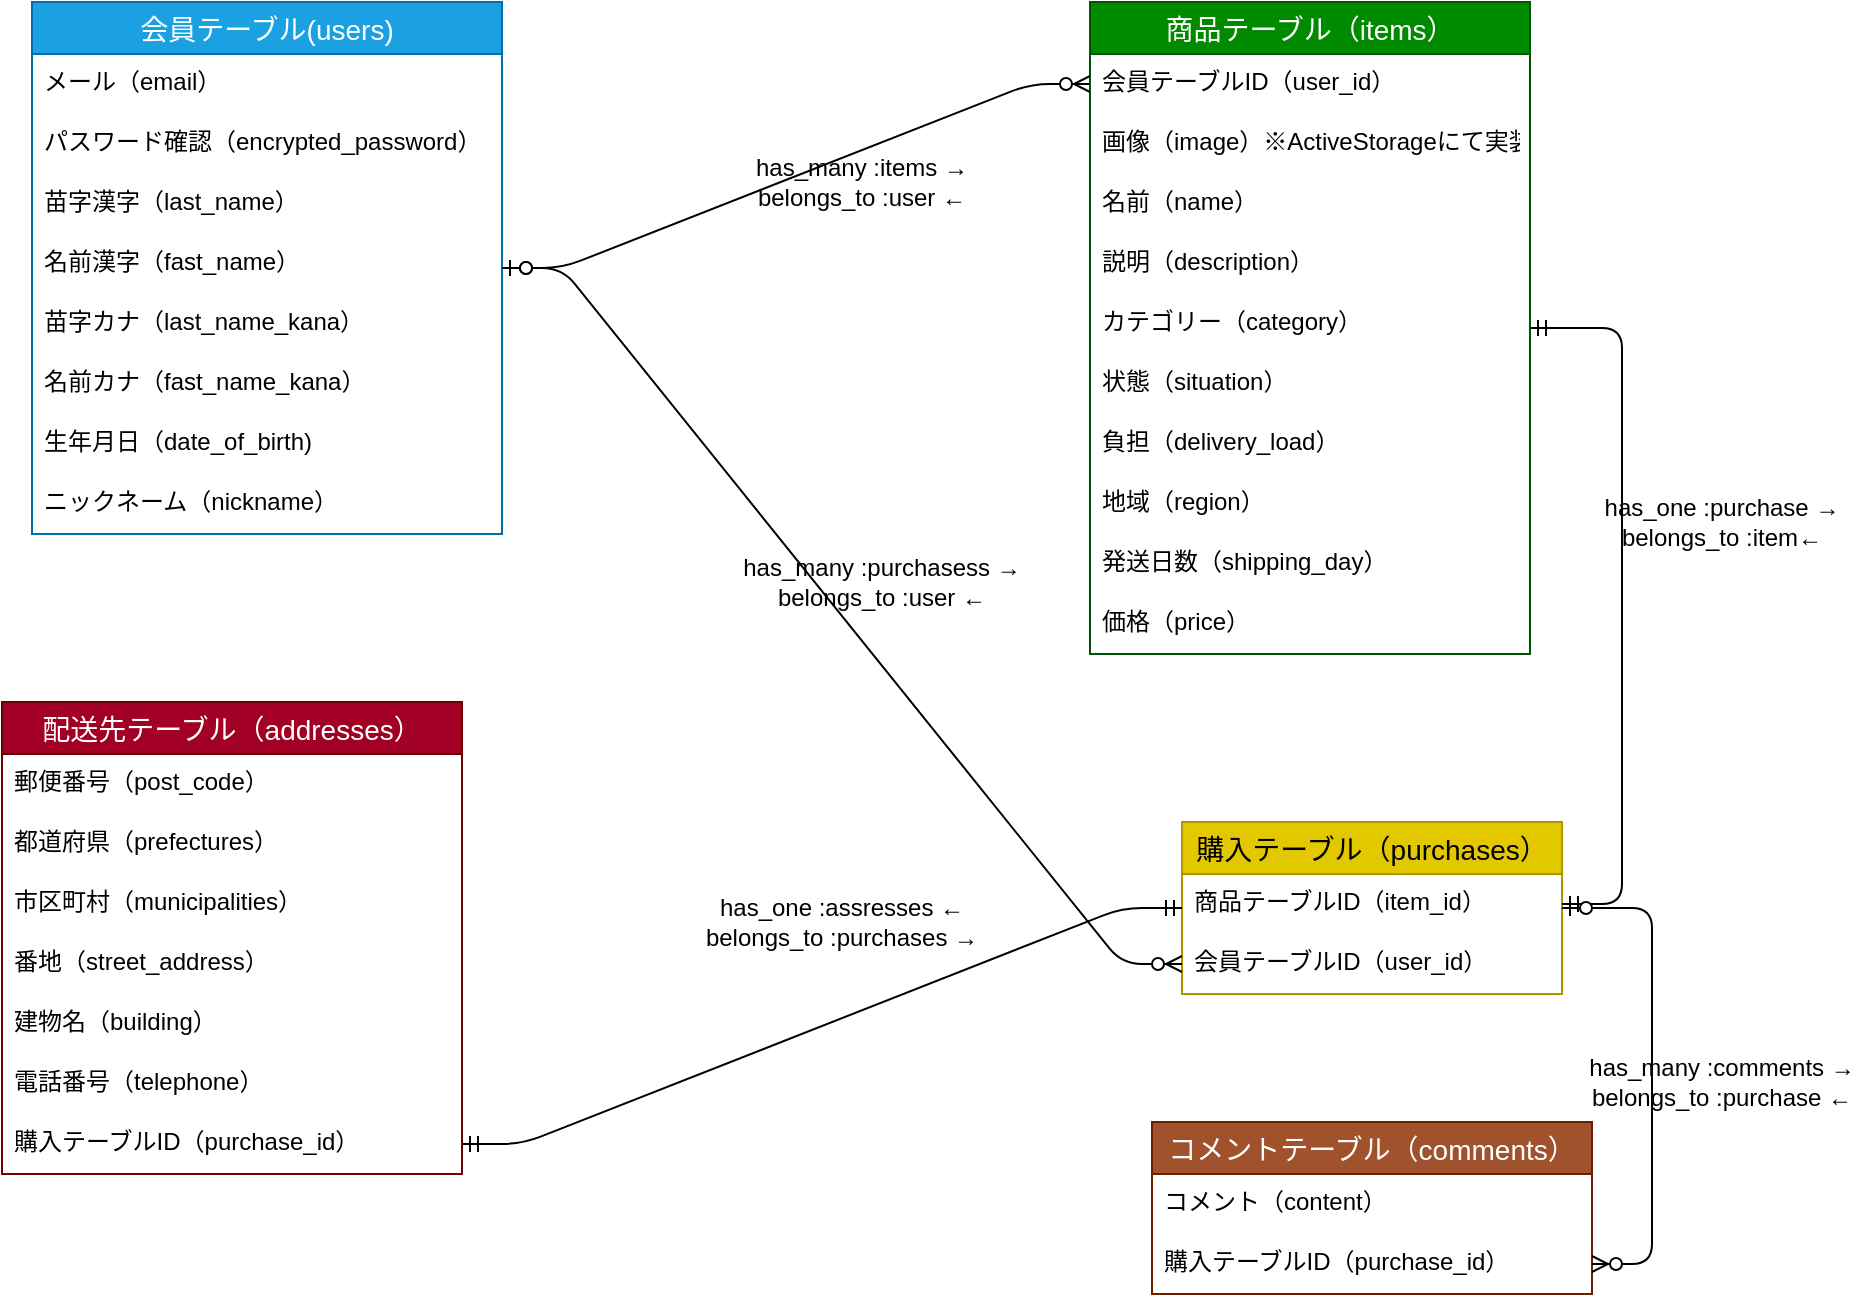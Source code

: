 <mxfile>
    <diagram id="WV8SqFQ2a9lmP5pnfqUK" name="ページ1">
        <mxGraphModel dx="1477" dy="732" grid="1" gridSize="10" guides="1" tooltips="1" connect="1" arrows="1" fold="1" page="0" pageScale="1" pageWidth="827" pageHeight="1169" background="none" math="0" shadow="0">
            <root>
                <mxCell id="0"/>
                <mxCell id="1" parent="0"/>
                <mxCell id="2" value="会員テーブル(users)" style="swimlane;fontStyle=0;childLayout=stackLayout;horizontal=1;startSize=26;horizontalStack=0;resizeParent=1;resizeParentMax=0;resizeLast=0;collapsible=1;marginBottom=0;align=center;fontSize=14;strokeColor=#006EAF;fillColor=#1ba1e2;fontColor=#ffffff;" parent="1" vertex="1">
                    <mxGeometry x="-225" y="170" width="235" height="266" as="geometry">
                        <mxRectangle x="80" y="170" width="60" height="30" as="alternateBounds"/>
                    </mxGeometry>
                </mxCell>
                <mxCell id="4" value="メール（email）" style="text;strokeColor=none;fillColor=none;spacingLeft=4;spacingRight=4;overflow=hidden;rotatable=0;points=[[0,0.5],[1,0.5]];portConstraint=eastwest;fontSize=12;" parent="2" vertex="1">
                    <mxGeometry y="26" width="235" height="30" as="geometry"/>
                </mxCell>
                <mxCell id="87" value="パスワード確認（encrypted_password）" style="text;strokeColor=none;fillColor=none;spacingLeft=4;spacingRight=4;overflow=hidden;rotatable=0;points=[[0,0.5],[1,0.5]];portConstraint=eastwest;fontSize=12;" parent="2" vertex="1">
                    <mxGeometry y="56" width="235" height="30" as="geometry"/>
                </mxCell>
                <mxCell id="6" value="苗字漢字（last_name）" style="text;strokeColor=none;fillColor=none;spacingLeft=4;spacingRight=4;overflow=hidden;rotatable=0;points=[[0,0.5],[1,0.5]];portConstraint=eastwest;fontSize=12;" parent="2" vertex="1">
                    <mxGeometry y="86" width="235" height="30" as="geometry"/>
                </mxCell>
                <mxCell id="10" value="名前漢字（fast_name）" style="text;strokeColor=none;fillColor=none;spacingLeft=4;spacingRight=4;overflow=hidden;rotatable=0;points=[[0,0.5],[1,0.5]];portConstraint=eastwest;fontSize=12;" parent="2" vertex="1">
                    <mxGeometry y="116" width="235" height="30" as="geometry"/>
                </mxCell>
                <mxCell id="12" value="苗字カナ（last_name_kana）" style="text;strokeColor=none;fillColor=none;spacingLeft=4;spacingRight=4;overflow=hidden;rotatable=0;points=[[0,0.5],[1,0.5]];portConstraint=eastwest;fontSize=12;" parent="2" vertex="1">
                    <mxGeometry y="146" width="235" height="30" as="geometry"/>
                </mxCell>
                <mxCell id="11" value="名前カナ（fast_name_kana）" style="text;strokeColor=none;fillColor=none;spacingLeft=4;spacingRight=4;overflow=hidden;rotatable=0;points=[[0,0.5],[1,0.5]];portConstraint=eastwest;fontSize=12;" parent="2" vertex="1">
                    <mxGeometry y="176" width="235" height="30" as="geometry"/>
                </mxCell>
                <mxCell id="7" value="生年月日（date_of_birth)" style="text;strokeColor=none;fillColor=none;spacingLeft=4;spacingRight=4;overflow=hidden;rotatable=0;points=[[0,0.5],[1,0.5]];portConstraint=eastwest;fontSize=12;" parent="2" vertex="1">
                    <mxGeometry y="206" width="235" height="30" as="geometry"/>
                </mxCell>
                <mxCell id="3" value="ニックネーム（nickname）" style="text;strokeColor=none;fillColor=none;spacingLeft=4;spacingRight=4;overflow=hidden;rotatable=0;points=[[0,0.5],[1,0.5]];portConstraint=eastwest;fontSize=12;" parent="2" vertex="1">
                    <mxGeometry y="236" width="235" height="30" as="geometry"/>
                </mxCell>
                <mxCell id="29" value="商品テーブル（items）" style="swimlane;fontStyle=0;childLayout=stackLayout;horizontal=1;startSize=26;horizontalStack=0;resizeParent=1;resizeParentMax=0;resizeLast=0;collapsible=1;marginBottom=0;align=center;fontSize=14;fillColor=#008a00;fontColor=#ffffff;strokeColor=#005700;" parent="1" vertex="1">
                    <mxGeometry x="304" y="170" width="220" height="326" as="geometry"/>
                </mxCell>
                <mxCell id="40" value="会員テーブルID（user_id）" style="text;strokeColor=none;fillColor=none;spacingLeft=4;spacingRight=4;overflow=hidden;rotatable=0;points=[[0,0.5],[1,0.5]];portConstraint=eastwest;fontSize=12;" parent="29" vertex="1">
                    <mxGeometry y="26" width="220" height="30" as="geometry"/>
                </mxCell>
                <mxCell id="30" value="画像（image）※ActiveStorageにて実装" style="text;strokeColor=none;fillColor=none;spacingLeft=4;spacingRight=4;overflow=hidden;rotatable=0;points=[[0,0.5],[1,0.5]];portConstraint=eastwest;fontSize=12;" parent="29" vertex="1">
                    <mxGeometry y="56" width="220" height="30" as="geometry"/>
                </mxCell>
                <mxCell id="31" value="名前（name）" style="text;strokeColor=none;fillColor=none;spacingLeft=4;spacingRight=4;overflow=hidden;rotatable=0;points=[[0,0.5],[1,0.5]];portConstraint=eastwest;fontSize=12;" parent="29" vertex="1">
                    <mxGeometry y="86" width="220" height="30" as="geometry"/>
                </mxCell>
                <mxCell id="32" value="説明（description）" style="text;strokeColor=none;fillColor=none;spacingLeft=4;spacingRight=4;overflow=hidden;rotatable=0;points=[[0,0.5],[1,0.5]];portConstraint=eastwest;fontSize=12;" parent="29" vertex="1">
                    <mxGeometry y="116" width="220" height="30" as="geometry"/>
                </mxCell>
                <mxCell id="34" value="カテゴリー（category）" style="text;strokeColor=none;fillColor=none;spacingLeft=4;spacingRight=4;overflow=hidden;rotatable=0;points=[[0,0.5],[1,0.5]];portConstraint=eastwest;fontSize=12;" parent="29" vertex="1">
                    <mxGeometry y="146" width="220" height="30" as="geometry"/>
                </mxCell>
                <mxCell id="91" value="状態（situation）" style="text;strokeColor=none;fillColor=none;spacingLeft=4;spacingRight=4;overflow=hidden;rotatable=0;points=[[0,0.5],[1,0.5]];portConstraint=eastwest;fontSize=12;" parent="29" vertex="1">
                    <mxGeometry y="176" width="220" height="30" as="geometry"/>
                </mxCell>
                <mxCell id="89" value="負担（delivery_load）" style="text;strokeColor=none;fillColor=none;spacingLeft=4;spacingRight=4;overflow=hidden;rotatable=0;points=[[0,0.5],[1,0.5]];portConstraint=eastwest;fontSize=12;" parent="29" vertex="1">
                    <mxGeometry y="206" width="220" height="30" as="geometry"/>
                </mxCell>
                <mxCell id="90" value="地域（region）" style="text;strokeColor=none;fillColor=none;spacingLeft=4;spacingRight=4;overflow=hidden;rotatable=0;points=[[0,0.5],[1,0.5]];portConstraint=eastwest;fontSize=12;" parent="29" vertex="1">
                    <mxGeometry y="236" width="220" height="30" as="geometry"/>
                </mxCell>
                <mxCell id="36" value="発送日数（shipping_day）" style="text;strokeColor=none;fillColor=none;spacingLeft=4;spacingRight=4;overflow=hidden;rotatable=0;points=[[0,0.5],[1,0.5]];portConstraint=eastwest;fontSize=12;" parent="29" vertex="1">
                    <mxGeometry y="266" width="220" height="30" as="geometry"/>
                </mxCell>
                <mxCell id="33" value="価格（price）" style="text;strokeColor=none;fillColor=none;spacingLeft=4;spacingRight=4;overflow=hidden;rotatable=0;points=[[0,0.5],[1,0.5]];portConstraint=eastwest;fontSize=12;" parent="29" vertex="1">
                    <mxGeometry y="296" width="220" height="30" as="geometry"/>
                </mxCell>
                <mxCell id="43" value="購入テーブル（purchases）" style="swimlane;fontStyle=0;childLayout=stackLayout;horizontal=1;startSize=26;horizontalStack=0;resizeParent=1;resizeParentMax=0;resizeLast=0;collapsible=1;marginBottom=0;align=center;fontSize=14;fillColor=#e3c800;fontColor=#000000;strokeColor=#B09500;" parent="1" vertex="1">
                    <mxGeometry x="350" y="580" width="190" height="86" as="geometry"/>
                </mxCell>
                <mxCell id="62" value="商品テーブルID（item_id）" style="text;strokeColor=none;fillColor=none;spacingLeft=4;spacingRight=4;overflow=hidden;rotatable=0;points=[[0,0.5],[1,0.5]];portConstraint=eastwest;fontSize=12;" parent="43" vertex="1">
                    <mxGeometry y="26" width="190" height="30" as="geometry"/>
                </mxCell>
                <mxCell id="44" value="会員テーブルID（user_id）" style="text;strokeColor=none;fillColor=none;spacingLeft=4;spacingRight=4;overflow=hidden;rotatable=0;points=[[0,0.5],[1,0.5]];portConstraint=eastwest;fontSize=12;" parent="43" vertex="1">
                    <mxGeometry y="56" width="190" height="30" as="geometry"/>
                </mxCell>
                <mxCell id="48" value="コメントテーブル（comments）" style="swimlane;fontStyle=0;childLayout=stackLayout;horizontal=1;startSize=26;horizontalStack=0;resizeParent=1;resizeParentMax=0;resizeLast=0;collapsible=1;marginBottom=0;align=center;fontSize=14;fillColor=#a0522d;fontColor=#ffffff;strokeColor=#6D1F00;" parent="1" vertex="1">
                    <mxGeometry x="335" y="730" width="220" height="86" as="geometry"/>
                </mxCell>
                <mxCell id="49" value="コメント（content）" style="text;strokeColor=none;fillColor=none;spacingLeft=4;spacingRight=4;overflow=hidden;rotatable=0;points=[[0,0.5],[1,0.5]];portConstraint=eastwest;fontSize=12;" parent="48" vertex="1">
                    <mxGeometry y="26" width="220" height="30" as="geometry"/>
                </mxCell>
                <mxCell id="51" value="購入テーブルID（purchase_id）" style="text;strokeColor=none;fillColor=none;spacingLeft=4;spacingRight=4;overflow=hidden;rotatable=0;points=[[0,0.5],[1,0.5]];portConstraint=eastwest;fontSize=12;" parent="48" vertex="1">
                    <mxGeometry y="56" width="220" height="30" as="geometry"/>
                </mxCell>
                <mxCell id="54" value="配送先テーブル（addresses）" style="swimlane;fontStyle=0;childLayout=stackLayout;horizontal=1;startSize=26;horizontalStack=0;resizeParent=1;resizeParentMax=0;resizeLast=0;collapsible=1;marginBottom=0;align=center;fontSize=14;fillColor=#a20025;fontColor=#ffffff;strokeColor=#6F0000;" parent="1" vertex="1">
                    <mxGeometry x="-240" y="520" width="230" height="236" as="geometry"/>
                </mxCell>
                <mxCell id="55" value="郵便番号（post_code）" style="text;strokeColor=none;fillColor=none;spacingLeft=4;spacingRight=4;overflow=hidden;rotatable=0;points=[[0,0.5],[1,0.5]];portConstraint=eastwest;fontSize=12;" parent="54" vertex="1">
                    <mxGeometry y="26" width="230" height="30" as="geometry"/>
                </mxCell>
                <mxCell id="56" value="都道府県（prefectures）" style="text;strokeColor=none;fillColor=none;spacingLeft=4;spacingRight=4;overflow=hidden;rotatable=0;points=[[0,0.5],[1,0.5]];portConstraint=eastwest;fontSize=12;" parent="54" vertex="1">
                    <mxGeometry y="56" width="230" height="30" as="geometry"/>
                </mxCell>
                <mxCell id="57" value="市区町村（municipalities）" style="text;strokeColor=none;fillColor=none;spacingLeft=4;spacingRight=4;overflow=hidden;rotatable=0;points=[[0,0.5],[1,0.5]];portConstraint=eastwest;fontSize=12;" parent="54" vertex="1">
                    <mxGeometry y="86" width="230" height="30" as="geometry"/>
                </mxCell>
                <mxCell id="58" value="番地（street_address）" style="text;strokeColor=none;fillColor=none;spacingLeft=4;spacingRight=4;overflow=hidden;rotatable=0;points=[[0,0.5],[1,0.5]];portConstraint=eastwest;fontSize=12;" parent="54" vertex="1">
                    <mxGeometry y="116" width="230" height="30" as="geometry"/>
                </mxCell>
                <mxCell id="60" value="建物名（building）" style="text;strokeColor=none;fillColor=none;spacingLeft=4;spacingRight=4;overflow=hidden;rotatable=0;points=[[0,0.5],[1,0.5]];portConstraint=eastwest;fontSize=12;" parent="54" vertex="1">
                    <mxGeometry y="146" width="230" height="30" as="geometry"/>
                </mxCell>
                <mxCell id="59" value="電話番号（telephone）" style="text;strokeColor=none;fillColor=none;spacingLeft=4;spacingRight=4;overflow=hidden;rotatable=0;points=[[0,0.5],[1,0.5]];portConstraint=eastwest;fontSize=12;" parent="54" vertex="1">
                    <mxGeometry y="176" width="230" height="30" as="geometry"/>
                </mxCell>
                <mxCell id="61" value="購入テーブルID（purchase_id）" style="text;strokeColor=none;fillColor=none;spacingLeft=4;spacingRight=4;overflow=hidden;rotatable=0;points=[[0,0.5],[1,0.5]];portConstraint=eastwest;fontSize=12;" parent="54" vertex="1">
                    <mxGeometry y="206" width="230" height="30" as="geometry"/>
                </mxCell>
                <mxCell id="65" value="" style="edgeStyle=entityRelationEdgeStyle;fontSize=12;html=1;endArrow=ERzeroToMany;startArrow=ERzeroToOne;entryX=0;entryY=0.5;entryDx=0;entryDy=0;" parent="1" source="2" target="40" edge="1">
                    <mxGeometry width="100" height="100" relative="1" as="geometry">
                        <mxPoint x="60" y="230" as="sourcePoint"/>
                        <mxPoint x="160" y="130" as="targetPoint"/>
                    </mxGeometry>
                </mxCell>
                <mxCell id="66" value="" style="edgeStyle=entityRelationEdgeStyle;fontSize=12;html=1;endArrow=ERzeroToMany;startArrow=ERzeroToOne;" parent="1" source="2" target="44" edge="1">
                    <mxGeometry width="100" height="100" relative="1" as="geometry">
                        <mxPoint x="-17.5" y="155" as="sourcePoint"/>
                        <mxPoint x="347.5" y="258" as="targetPoint"/>
                    </mxGeometry>
                </mxCell>
                <mxCell id="67" value="" style="edgeStyle=entityRelationEdgeStyle;fontSize=12;html=1;endArrow=ERmandOne;startArrow=ERmandOne;" parent="1" source="62" target="29" edge="1">
                    <mxGeometry width="100" height="100" relative="1" as="geometry">
                        <mxPoint x="290" y="550" as="sourcePoint"/>
                        <mxPoint x="390" y="450" as="targetPoint"/>
                    </mxGeometry>
                </mxCell>
                <mxCell id="68" value="" style="edgeStyle=entityRelationEdgeStyle;fontSize=12;html=1;endArrow=ERzeroToMany;startArrow=ERzeroToOne;" parent="1" source="43" target="51" edge="1">
                    <mxGeometry width="100" height="100" relative="1" as="geometry">
                        <mxPoint x="430" y="547" as="sourcePoint"/>
                        <mxPoint x="805" y="470" as="targetPoint"/>
                    </mxGeometry>
                </mxCell>
                <mxCell id="92" value="has_many :items →&lt;br&gt;belongs_to :user ←" style="text;html=1;strokeColor=none;fillColor=none;align=center;verticalAlign=middle;whiteSpace=wrap;rounded=0;" parent="1" vertex="1">
                    <mxGeometry x="120" y="250" width="140" height="20" as="geometry"/>
                </mxCell>
                <mxCell id="93" value="has_many :purchasess →&lt;br&gt;belongs_to :user ←" style="text;html=1;strokeColor=none;fillColor=none;align=center;verticalAlign=middle;whiteSpace=wrap;rounded=0;" parent="1" vertex="1">
                    <mxGeometry x="120" y="450" width="160" height="20" as="geometry"/>
                </mxCell>
                <mxCell id="94" value="has_many :comments →&lt;br&gt;belongs_to :purchase ←" style="text;html=1;strokeColor=none;fillColor=none;align=center;verticalAlign=middle;whiteSpace=wrap;rounded=0;" parent="1" vertex="1">
                    <mxGeometry x="550" y="700" width="140" height="20" as="geometry"/>
                </mxCell>
                <mxCell id="95" value="has_one :assresses ←&lt;br&gt;belongs_to :purchases →" style="text;html=1;strokeColor=none;fillColor=none;align=center;verticalAlign=middle;whiteSpace=wrap;rounded=0;" parent="1" vertex="1">
                    <mxGeometry x="110" y="620" width="140" height="20" as="geometry"/>
                </mxCell>
                <mxCell id="96" value="has_one :purchase →&lt;br&gt;belongs_to :item←" style="text;html=1;strokeColor=none;fillColor=none;align=center;verticalAlign=middle;whiteSpace=wrap;rounded=0;" parent="1" vertex="1">
                    <mxGeometry x="550" y="420" width="140" height="20" as="geometry"/>
                </mxCell>
                <mxCell id="97" value="" style="edgeStyle=entityRelationEdgeStyle;fontSize=12;html=1;endArrow=ERmandOne;startArrow=ERmandOne;" edge="1" parent="1" source="61" target="43">
                    <mxGeometry width="100" height="100" relative="1" as="geometry">
                        <mxPoint x="106" y="908" as="sourcePoint"/>
                        <mxPoint x="90" y="620" as="targetPoint"/>
                    </mxGeometry>
                </mxCell>
            </root>
        </mxGraphModel>
    </diagram>
</mxfile>